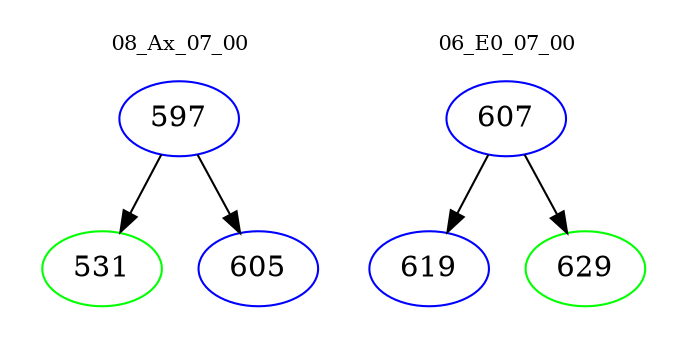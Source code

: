 digraph{
subgraph cluster_0 {
color = white
label = "08_Ax_07_00";
fontsize=10;
T0_597 [label="597", color="blue"]
T0_597 -> T0_531 [color="black"]
T0_531 [label="531", color="green"]
T0_597 -> T0_605 [color="black"]
T0_605 [label="605", color="blue"]
}
subgraph cluster_1 {
color = white
label = "06_E0_07_00";
fontsize=10;
T1_607 [label="607", color="blue"]
T1_607 -> T1_619 [color="black"]
T1_619 [label="619", color="blue"]
T1_607 -> T1_629 [color="black"]
T1_629 [label="629", color="green"]
}
}
